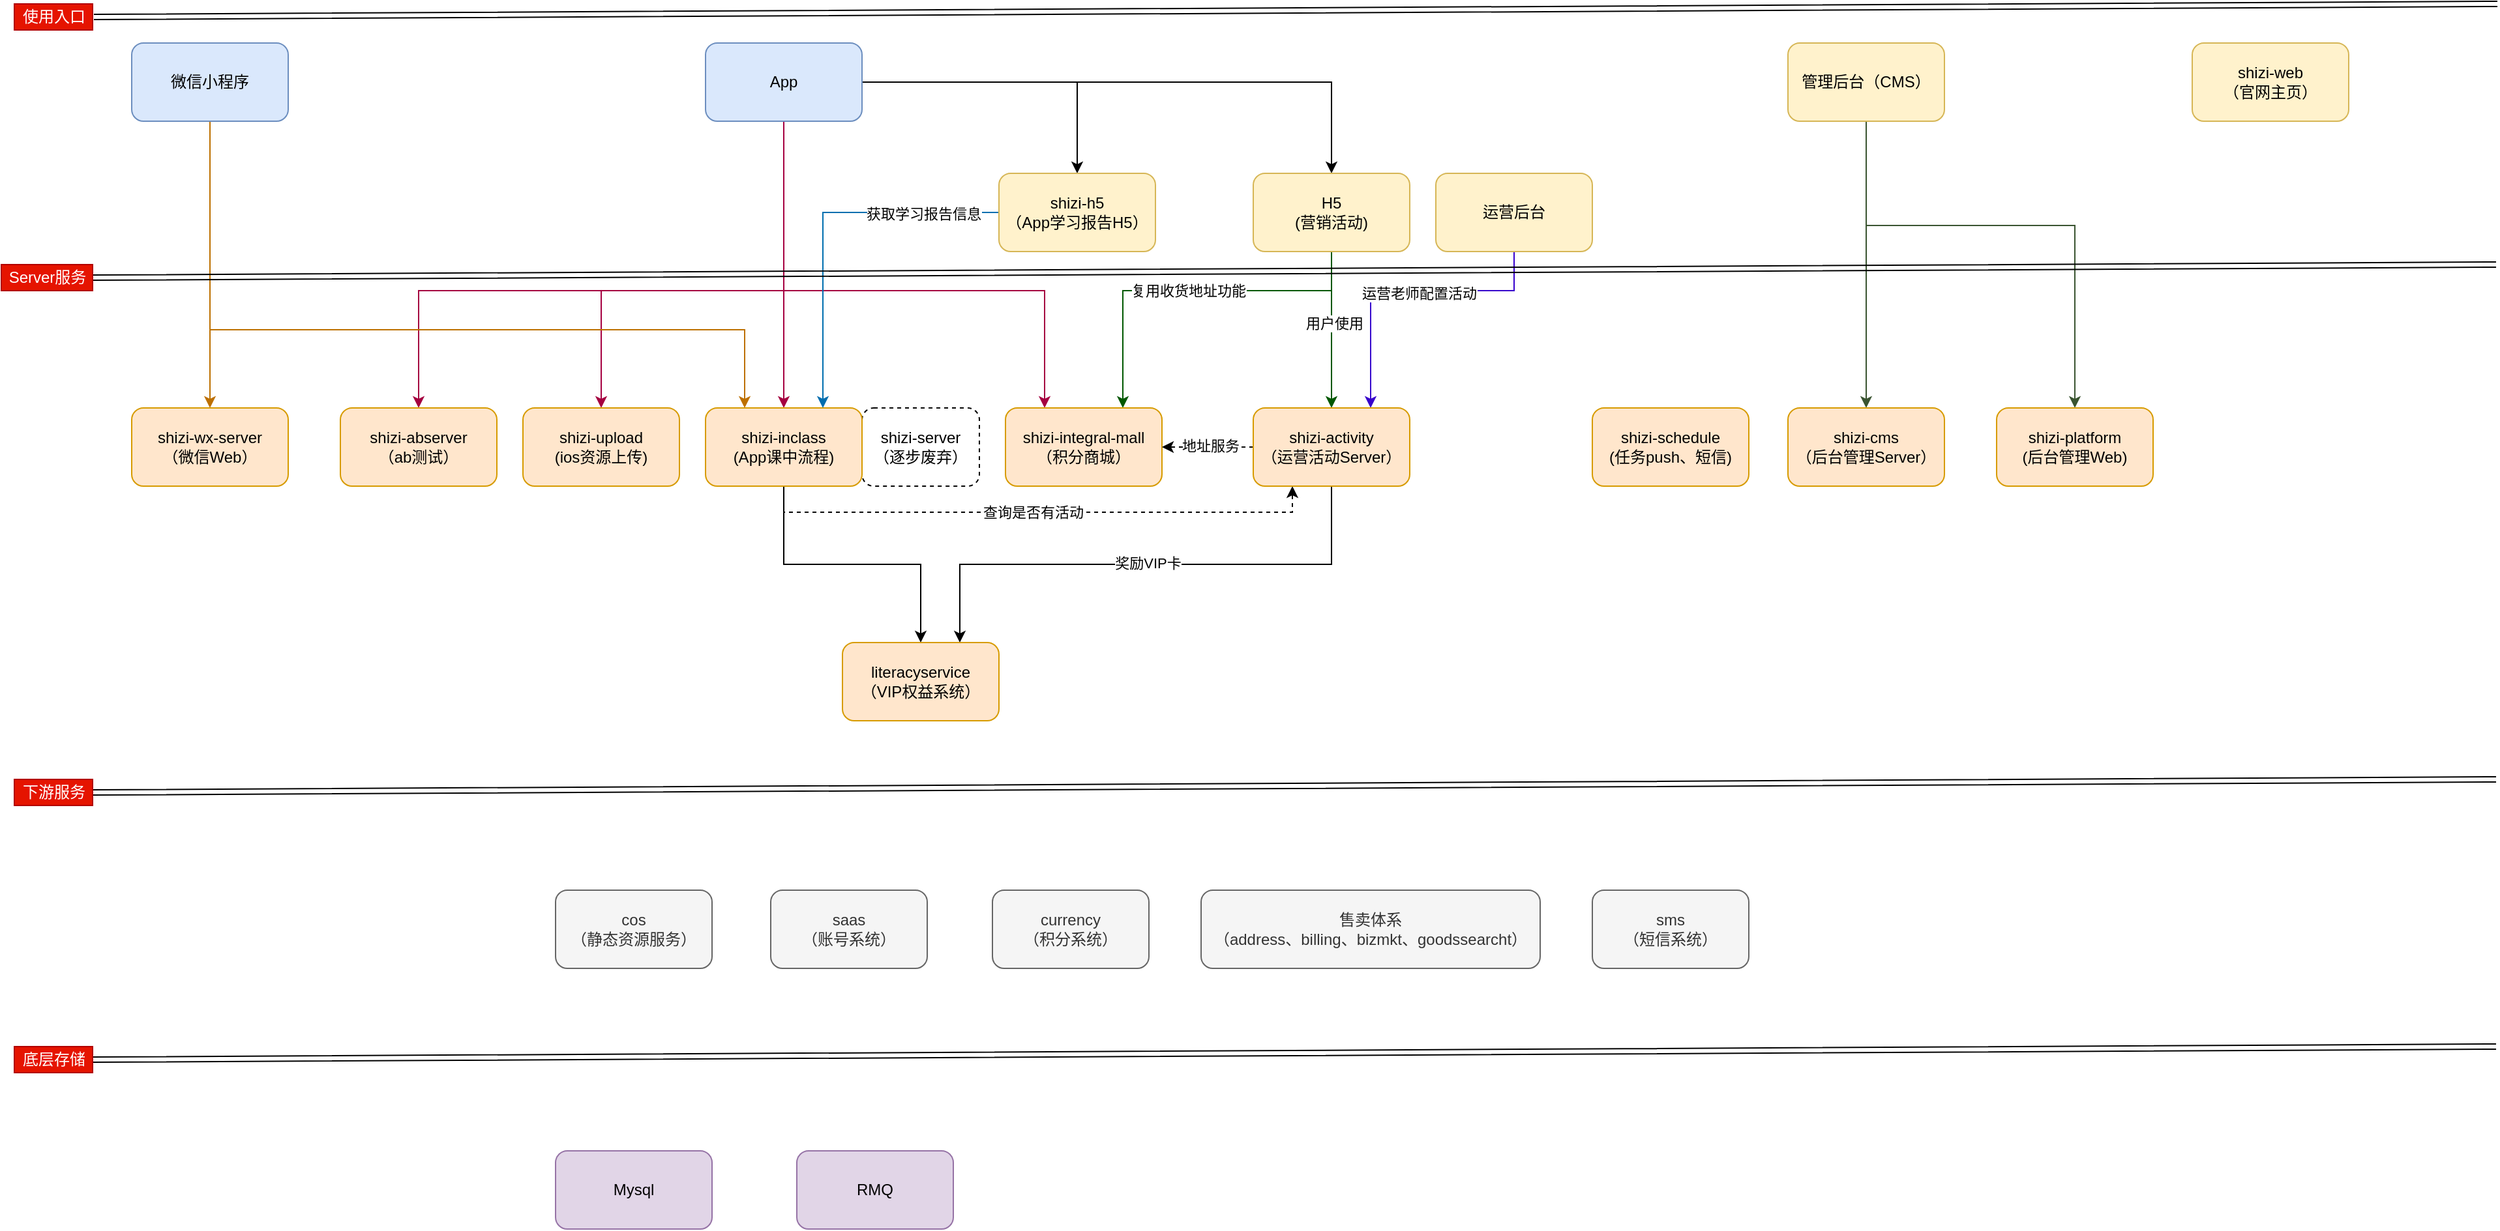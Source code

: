 <mxfile version="14.7.0" type="github">
  <diagram id="SWRy2boj0B9asELiRcfk" name="Page-1">
    <mxGraphModel dx="2125" dy="1977" grid="1" gridSize="10" guides="1" tooltips="1" connect="1" arrows="1" fold="1" page="1" pageScale="1" pageWidth="827" pageHeight="1169" math="0" shadow="0">
      <root>
        <mxCell id="0" />
        <mxCell id="1" parent="0" />
        <mxCell id="fdSkNPlMsXK7n2FcaERr-7" style="edgeStyle=orthogonalEdgeStyle;rounded=0;orthogonalLoop=1;jettySize=auto;html=1;entryX=0.5;entryY=0;entryDx=0;entryDy=0;fillColor=#d80073;strokeColor=#A50040;" parent="1" source="fdSkNPlMsXK7n2FcaERr-1" target="fdSkNPlMsXK7n2FcaERr-6" edge="1">
          <mxGeometry relative="1" as="geometry" />
        </mxCell>
        <mxCell id="fdSkNPlMsXK7n2FcaERr-10" style="rounded=0;orthogonalLoop=1;jettySize=auto;html=1;entryX=0.25;entryY=0;entryDx=0;entryDy=0;edgeStyle=orthogonalEdgeStyle;fillColor=#d80073;strokeColor=#A50040;" parent="1" source="fdSkNPlMsXK7n2FcaERr-1" target="fdSkNPlMsXK7n2FcaERr-8" edge="1">
          <mxGeometry relative="1" as="geometry">
            <Array as="points">
              <mxPoint x="230" y="200" />
              <mxPoint x="430" y="200" />
            </Array>
          </mxGeometry>
        </mxCell>
        <mxCell id="fdSkNPlMsXK7n2FcaERr-44" style="edgeStyle=orthogonalEdgeStyle;rounded=0;orthogonalLoop=1;jettySize=auto;html=1;entryX=0.5;entryY=0;entryDx=0;entryDy=0;" parent="1" source="fdSkNPlMsXK7n2FcaERr-1" target="fdSkNPlMsXK7n2FcaERr-37" edge="1">
          <mxGeometry relative="1" as="geometry" />
        </mxCell>
        <mxCell id="fdSkNPlMsXK7n2FcaERr-45" style="edgeStyle=orthogonalEdgeStyle;rounded=0;orthogonalLoop=1;jettySize=auto;html=1;entryX=0.5;entryY=0;entryDx=0;entryDy=0;" parent="1" source="fdSkNPlMsXK7n2FcaERr-1" target="fdSkNPlMsXK7n2FcaERr-2" edge="1">
          <mxGeometry relative="1" as="geometry" />
        </mxCell>
        <mxCell id="fdSkNPlMsXK7n2FcaERr-48" style="edgeStyle=orthogonalEdgeStyle;rounded=0;orthogonalLoop=1;jettySize=auto;html=1;entryX=0.5;entryY=0;entryDx=0;entryDy=0;fillColor=#d80073;strokeColor=#A50040;" parent="1" source="fdSkNPlMsXK7n2FcaERr-1" target="fdSkNPlMsXK7n2FcaERr-39" edge="1">
          <mxGeometry relative="1" as="geometry">
            <Array as="points">
              <mxPoint x="230" y="200" />
              <mxPoint x="-50" y="200" />
            </Array>
          </mxGeometry>
        </mxCell>
        <mxCell id="fdSkNPlMsXK7n2FcaERr-49" style="edgeStyle=orthogonalEdgeStyle;rounded=0;orthogonalLoop=1;jettySize=auto;html=1;fillColor=#d80073;strokeColor=#A50040;" parent="1" source="fdSkNPlMsXK7n2FcaERr-1" target="fdSkNPlMsXK7n2FcaERr-38" edge="1">
          <mxGeometry relative="1" as="geometry">
            <Array as="points">
              <mxPoint x="230" y="200" />
              <mxPoint x="90" y="200" />
            </Array>
          </mxGeometry>
        </mxCell>
        <mxCell id="fdSkNPlMsXK7n2FcaERr-1" value="App" style="rounded=1;whiteSpace=wrap;html=1;fillColor=#dae8fc;strokeColor=#6c8ebf;" parent="1" vertex="1">
          <mxGeometry x="170" y="10" width="120" height="60" as="geometry" />
        </mxCell>
        <mxCell id="fdSkNPlMsXK7n2FcaERr-11" style="edgeStyle=none;rounded=0;orthogonalLoop=1;jettySize=auto;html=1;entryX=0.5;entryY=0;entryDx=0;entryDy=0;fillColor=#008a00;strokeColor=#005700;" parent="1" source="fdSkNPlMsXK7n2FcaERr-2" target="fdSkNPlMsXK7n2FcaERr-9" edge="1">
          <mxGeometry relative="1" as="geometry" />
        </mxCell>
        <mxCell id="fdSkNPlMsXK7n2FcaERr-13" value="用户使用" style="edgeLabel;html=1;align=center;verticalAlign=middle;resizable=0;points=[];" parent="fdSkNPlMsXK7n2FcaERr-11" vertex="1" connectable="0">
          <mxGeometry x="-0.085" y="2" relative="1" as="geometry">
            <mxPoint as="offset" />
          </mxGeometry>
        </mxCell>
        <mxCell id="fdSkNPlMsXK7n2FcaERr-19" style="edgeStyle=orthogonalEdgeStyle;rounded=0;orthogonalLoop=1;jettySize=auto;html=1;entryX=0.75;entryY=0;entryDx=0;entryDy=0;fillColor=#008a00;strokeColor=#005700;" parent="1" source="fdSkNPlMsXK7n2FcaERr-2" target="fdSkNPlMsXK7n2FcaERr-8" edge="1">
          <mxGeometry relative="1" as="geometry">
            <Array as="points">
              <mxPoint x="650" y="200" />
              <mxPoint x="490" y="200" />
            </Array>
          </mxGeometry>
        </mxCell>
        <mxCell id="fdSkNPlMsXK7n2FcaERr-20" value="复用收货地址功能" style="edgeLabel;html=1;align=center;verticalAlign=middle;resizable=0;points=[];" parent="fdSkNPlMsXK7n2FcaERr-19" vertex="1" connectable="0">
          <mxGeometry relative="1" as="geometry">
            <mxPoint as="offset" />
          </mxGeometry>
        </mxCell>
        <mxCell id="fdSkNPlMsXK7n2FcaERr-2" value="H5&lt;br&gt;(营销活动)" style="rounded=1;whiteSpace=wrap;html=1;fillColor=#fff2cc;strokeColor=#d6b656;" parent="1" vertex="1">
          <mxGeometry x="590" y="110" width="120" height="60" as="geometry" />
        </mxCell>
        <mxCell id="fdSkNPlMsXK7n2FcaERr-12" style="edgeStyle=orthogonalEdgeStyle;rounded=0;orthogonalLoop=1;jettySize=auto;html=1;entryX=0.75;entryY=0;entryDx=0;entryDy=0;entryPerimeter=0;fillColor=#6a00ff;strokeColor=#3700CC;" parent="1" source="fdSkNPlMsXK7n2FcaERr-3" target="fdSkNPlMsXK7n2FcaERr-9" edge="1">
          <mxGeometry relative="1" as="geometry">
            <Array as="points">
              <mxPoint x="790" y="200" />
              <mxPoint x="680" y="200" />
            </Array>
          </mxGeometry>
        </mxCell>
        <mxCell id="fdSkNPlMsXK7n2FcaERr-14" value="运营老师配置活动" style="edgeLabel;html=1;align=center;verticalAlign=middle;resizable=0;points=[];" parent="fdSkNPlMsXK7n2FcaERr-12" vertex="1" connectable="0">
          <mxGeometry x="-0.102" y="2" relative="1" as="geometry">
            <mxPoint as="offset" />
          </mxGeometry>
        </mxCell>
        <mxCell id="fdSkNPlMsXK7n2FcaERr-3" value="运营后台" style="rounded=1;whiteSpace=wrap;html=1;fillColor=#fff2cc;strokeColor=#d6b656;" parent="1" vertex="1">
          <mxGeometry x="730" y="110" width="120" height="60" as="geometry" />
        </mxCell>
        <mxCell id="fdSkNPlMsXK7n2FcaERr-50" style="edgeStyle=orthogonalEdgeStyle;rounded=0;orthogonalLoop=1;jettySize=auto;html=1;fillColor=#6d8764;strokeColor=#3A5431;" parent="1" source="fdSkNPlMsXK7n2FcaERr-4" target="fdSkNPlMsXK7n2FcaERr-30" edge="1">
          <mxGeometry relative="1" as="geometry" />
        </mxCell>
        <mxCell id="fdSkNPlMsXK7n2FcaERr-51" style="edgeStyle=orthogonalEdgeStyle;rounded=0;orthogonalLoop=1;jettySize=auto;html=1;fillColor=#6d8764;strokeColor=#3A5431;" parent="1" source="fdSkNPlMsXK7n2FcaERr-4" target="fdSkNPlMsXK7n2FcaERr-31" edge="1">
          <mxGeometry relative="1" as="geometry">
            <Array as="points">
              <mxPoint x="1060" y="150" />
              <mxPoint x="1220" y="150" />
            </Array>
          </mxGeometry>
        </mxCell>
        <mxCell id="fdSkNPlMsXK7n2FcaERr-4" value="管理后台（CMS）" style="rounded=1;whiteSpace=wrap;html=1;fillColor=#fff2cc;strokeColor=#d6b656;" parent="1" vertex="1">
          <mxGeometry x="1000" y="10" width="120" height="60" as="geometry" />
        </mxCell>
        <mxCell id="fdSkNPlMsXK7n2FcaERr-5" value="shizi-server&lt;br&gt;（逐步废弃）" style="rounded=1;whiteSpace=wrap;html=1;dashed=1;" parent="1" vertex="1">
          <mxGeometry x="290" y="290" width="90" height="60" as="geometry" />
        </mxCell>
        <mxCell id="fdSkNPlMsXK7n2FcaERr-21" style="edgeStyle=orthogonalEdgeStyle;rounded=0;orthogonalLoop=1;jettySize=auto;html=1;entryX=0.5;entryY=0;entryDx=0;entryDy=0;" parent="1" source="fdSkNPlMsXK7n2FcaERr-6" target="fdSkNPlMsXK7n2FcaERr-15" edge="1">
          <mxGeometry relative="1" as="geometry" />
        </mxCell>
        <mxCell id="fdSkNPlMsXK7n2FcaERr-63" style="edgeStyle=orthogonalEdgeStyle;rounded=0;orthogonalLoop=1;jettySize=auto;html=1;entryX=0.25;entryY=1;entryDx=0;entryDy=0;dashed=1;" parent="1" source="fdSkNPlMsXK7n2FcaERr-6" target="fdSkNPlMsXK7n2FcaERr-9" edge="1">
          <mxGeometry relative="1" as="geometry">
            <Array as="points">
              <mxPoint x="230" y="370" />
              <mxPoint x="620" y="370" />
            </Array>
          </mxGeometry>
        </mxCell>
        <mxCell id="fdSkNPlMsXK7n2FcaERr-64" value="查询是否有活动" style="edgeLabel;html=1;align=center;verticalAlign=middle;resizable=0;points=[];" parent="fdSkNPlMsXK7n2FcaERr-63" vertex="1" connectable="0">
          <mxGeometry x="-0.019" relative="1" as="geometry">
            <mxPoint as="offset" />
          </mxGeometry>
        </mxCell>
        <mxCell id="fdSkNPlMsXK7n2FcaERr-6" value="shizi-inclass&lt;br&gt;(App课中流程)" style="rounded=1;whiteSpace=wrap;html=1;fillColor=#ffe6cc;strokeColor=#d79b00;" parent="1" vertex="1">
          <mxGeometry x="170" y="290" width="120" height="60" as="geometry" />
        </mxCell>
        <mxCell id="fdSkNPlMsXK7n2FcaERr-8" value="shizi-integral-mall&lt;br&gt;（积分商城）" style="rounded=1;whiteSpace=wrap;html=1;fillColor=#ffe6cc;strokeColor=#d79b00;" parent="1" vertex="1">
          <mxGeometry x="400" y="290" width="120" height="60" as="geometry" />
        </mxCell>
        <mxCell id="fdSkNPlMsXK7n2FcaERr-22" style="edgeStyle=orthogonalEdgeStyle;rounded=0;orthogonalLoop=1;jettySize=auto;html=1;entryX=0.75;entryY=0;entryDx=0;entryDy=0;" parent="1" source="fdSkNPlMsXK7n2FcaERr-9" target="fdSkNPlMsXK7n2FcaERr-15" edge="1">
          <mxGeometry relative="1" as="geometry">
            <Array as="points">
              <mxPoint x="650" y="410" />
              <mxPoint x="365" y="410" />
            </Array>
          </mxGeometry>
        </mxCell>
        <mxCell id="fdSkNPlMsXK7n2FcaERr-23" value="奖励VIP卡" style="edgeLabel;html=1;align=center;verticalAlign=middle;resizable=0;points=[];" parent="fdSkNPlMsXK7n2FcaERr-22" vertex="1" connectable="0">
          <mxGeometry x="-0.008" y="-1" relative="1" as="geometry">
            <mxPoint as="offset" />
          </mxGeometry>
        </mxCell>
        <mxCell id="fdSkNPlMsXK7n2FcaERr-61" style="edgeStyle=orthogonalEdgeStyle;rounded=0;orthogonalLoop=1;jettySize=auto;html=1;entryX=1;entryY=0.5;entryDx=0;entryDy=0;dashed=1;" parent="1" source="fdSkNPlMsXK7n2FcaERr-9" target="fdSkNPlMsXK7n2FcaERr-8" edge="1">
          <mxGeometry relative="1" as="geometry" />
        </mxCell>
        <mxCell id="fdSkNPlMsXK7n2FcaERr-62" value="地址服务" style="edgeLabel;html=1;align=center;verticalAlign=middle;resizable=0;points=[];" parent="fdSkNPlMsXK7n2FcaERr-61" vertex="1" connectable="0">
          <mxGeometry x="-0.057" y="-1" relative="1" as="geometry">
            <mxPoint as="offset" />
          </mxGeometry>
        </mxCell>
        <mxCell id="fdSkNPlMsXK7n2FcaERr-9" value="shizi-activity&lt;br&gt;（运营活动Server）" style="rounded=1;whiteSpace=wrap;html=1;fillColor=#ffe6cc;strokeColor=#d79b00;" parent="1" vertex="1">
          <mxGeometry x="590" y="290" width="120" height="60" as="geometry" />
        </mxCell>
        <mxCell id="fdSkNPlMsXK7n2FcaERr-15" value="literacyservice&lt;br&gt;（VIP权益系统）" style="rounded=1;whiteSpace=wrap;html=1;fillColor=#ffe6cc;strokeColor=#d79b00;" parent="1" vertex="1">
          <mxGeometry x="275" y="470" width="120" height="60" as="geometry" />
        </mxCell>
        <mxCell id="fdSkNPlMsXK7n2FcaERr-24" value="cos&lt;br&gt;（静态资源服务）" style="rounded=1;whiteSpace=wrap;html=1;fillColor=#f5f5f5;strokeColor=#666666;fontColor=#333333;" parent="1" vertex="1">
          <mxGeometry x="55" y="660" width="120" height="60" as="geometry" />
        </mxCell>
        <mxCell id="fdSkNPlMsXK7n2FcaERr-25" value="saas&lt;br&gt;（账号系统）" style="rounded=1;whiteSpace=wrap;html=1;fillColor=#f5f5f5;strokeColor=#666666;fontColor=#333333;" parent="1" vertex="1">
          <mxGeometry x="220" y="660" width="120" height="60" as="geometry" />
        </mxCell>
        <mxCell id="fdSkNPlMsXK7n2FcaERr-26" value="sms&lt;br&gt;（短信系统）" style="rounded=1;whiteSpace=wrap;html=1;fillColor=#f5f5f5;strokeColor=#666666;fontColor=#333333;" parent="1" vertex="1">
          <mxGeometry x="850" y="660" width="120" height="60" as="geometry" />
        </mxCell>
        <mxCell id="fdSkNPlMsXK7n2FcaERr-27" value="售卖体系&lt;br&gt;（address、billing、bizmkt、goodssearcht）" style="rounded=1;whiteSpace=wrap;html=1;fillColor=#f5f5f5;strokeColor=#666666;fontColor=#333333;" parent="1" vertex="1">
          <mxGeometry x="550" y="660" width="260" height="60" as="geometry" />
        </mxCell>
        <mxCell id="fdSkNPlMsXK7n2FcaERr-29" value="&lt;span&gt;currency&lt;br&gt;（积分系统）&lt;br&gt;&lt;/span&gt;" style="rounded=1;whiteSpace=wrap;html=1;fillColor=#f5f5f5;strokeColor=#666666;fontColor=#333333;" parent="1" vertex="1">
          <mxGeometry x="390" y="660" width="120" height="60" as="geometry" />
        </mxCell>
        <mxCell id="fdSkNPlMsXK7n2FcaERr-30" value="shizi-cms&lt;br&gt;（后台管理Server）" style="rounded=1;whiteSpace=wrap;html=1;fillColor=#ffe6cc;strokeColor=#d79b00;" parent="1" vertex="1">
          <mxGeometry x="1000" y="290" width="120" height="60" as="geometry" />
        </mxCell>
        <mxCell id="fdSkNPlMsXK7n2FcaERr-31" value="shizi-platform&lt;br&gt;(后台管理Web)" style="rounded=1;whiteSpace=wrap;html=1;fillColor=#ffe6cc;strokeColor=#d79b00;" parent="1" vertex="1">
          <mxGeometry x="1160" y="290" width="120" height="60" as="geometry" />
        </mxCell>
        <mxCell id="fdSkNPlMsXK7n2FcaERr-32" value="shizi-wx-server&lt;br&gt;（微信Web）" style="rounded=1;whiteSpace=wrap;html=1;fillColor=#ffe6cc;strokeColor=#d79b00;" parent="1" vertex="1">
          <mxGeometry x="-270" y="290" width="120" height="60" as="geometry" />
        </mxCell>
        <mxCell id="fdSkNPlMsXK7n2FcaERr-35" style="edgeStyle=none;rounded=0;orthogonalLoop=1;jettySize=auto;html=1;entryX=0.5;entryY=0;entryDx=0;entryDy=0;fillColor=#f0a30a;strokeColor=#BD7000;" parent="1" source="fdSkNPlMsXK7n2FcaERr-33" target="fdSkNPlMsXK7n2FcaERr-32" edge="1">
          <mxGeometry relative="1" as="geometry" />
        </mxCell>
        <mxCell id="fdSkNPlMsXK7n2FcaERr-36" style="edgeStyle=orthogonalEdgeStyle;rounded=0;orthogonalLoop=1;jettySize=auto;html=1;entryX=0.25;entryY=0;entryDx=0;entryDy=0;fillColor=#f0a30a;strokeColor=#BD7000;" parent="1" source="fdSkNPlMsXK7n2FcaERr-33" target="fdSkNPlMsXK7n2FcaERr-6" edge="1">
          <mxGeometry relative="1" as="geometry">
            <Array as="points">
              <mxPoint x="-210" y="230" />
              <mxPoint x="200" y="230" />
            </Array>
          </mxGeometry>
        </mxCell>
        <mxCell id="fdSkNPlMsXK7n2FcaERr-33" value="微信小程序" style="rounded=1;whiteSpace=wrap;html=1;fillColor=#dae8fc;strokeColor=#6c8ebf;" parent="1" vertex="1">
          <mxGeometry x="-270" y="10" width="120" height="60" as="geometry" />
        </mxCell>
        <mxCell id="fdSkNPlMsXK7n2FcaERr-46" value="" style="edgeStyle=orthogonalEdgeStyle;rounded=0;orthogonalLoop=1;jettySize=auto;html=1;entryX=0.75;entryY=0;entryDx=0;entryDy=0;fillColor=#1ba1e2;strokeColor=#006EAF;" parent="1" source="fdSkNPlMsXK7n2FcaERr-37" target="fdSkNPlMsXK7n2FcaERr-6" edge="1">
          <mxGeometry relative="1" as="geometry">
            <mxPoint x="230" y="290" as="targetPoint" />
          </mxGeometry>
        </mxCell>
        <mxCell id="fdSkNPlMsXK7n2FcaERr-47" value="获取学习报告信息" style="edgeLabel;html=1;align=center;verticalAlign=middle;resizable=0;points=[];" parent="fdSkNPlMsXK7n2FcaERr-46" vertex="1" connectable="0">
          <mxGeometry x="-0.593" y="1" relative="1" as="geometry">
            <mxPoint as="offset" />
          </mxGeometry>
        </mxCell>
        <mxCell id="fdSkNPlMsXK7n2FcaERr-37" value="shizi-h5&lt;br&gt;（App学习报告H5）" style="rounded=1;whiteSpace=wrap;html=1;fillColor=#fff2cc;strokeColor=#d6b656;" parent="1" vertex="1">
          <mxGeometry x="395" y="110" width="120" height="60" as="geometry" />
        </mxCell>
        <mxCell id="fdSkNPlMsXK7n2FcaERr-38" value="shizi-upload&lt;br&gt;(ios资源上传)" style="rounded=1;whiteSpace=wrap;html=1;fillColor=#ffe6cc;strokeColor=#d79b00;" parent="1" vertex="1">
          <mxGeometry x="30" y="290" width="120" height="60" as="geometry" />
        </mxCell>
        <mxCell id="fdSkNPlMsXK7n2FcaERr-39" value="shizi-abserver&lt;br&gt;（ab测试）" style="rounded=1;whiteSpace=wrap;html=1;fillColor=#ffe6cc;strokeColor=#d79b00;" parent="1" vertex="1">
          <mxGeometry x="-110" y="290" width="120" height="60" as="geometry" />
        </mxCell>
        <mxCell id="fdSkNPlMsXK7n2FcaERr-40" value="shizi-schedule&lt;br&gt;(任务push、短信)" style="rounded=1;whiteSpace=wrap;html=1;fillColor=#ffe6cc;strokeColor=#d79b00;" parent="1" vertex="1">
          <mxGeometry x="850" y="290" width="120" height="60" as="geometry" />
        </mxCell>
        <mxCell id="fdSkNPlMsXK7n2FcaERr-41" value="shizi-web&lt;br&gt;（官网主页）" style="rounded=1;whiteSpace=wrap;html=1;fillColor=#fff2cc;strokeColor=#d6b656;" parent="1" vertex="1">
          <mxGeometry x="1310" y="10" width="120" height="60" as="geometry" />
        </mxCell>
        <mxCell id="fdSkNPlMsXK7n2FcaERr-52" value="Mysql" style="rounded=1;whiteSpace=wrap;html=1;fillColor=#e1d5e7;strokeColor=#9673a6;" parent="1" vertex="1">
          <mxGeometry x="55" y="860" width="120" height="60" as="geometry" />
        </mxCell>
        <mxCell id="fdSkNPlMsXK7n2FcaERr-53" value="RMQ" style="rounded=1;whiteSpace=wrap;html=1;fillColor=#e1d5e7;strokeColor=#9673a6;" parent="1" vertex="1">
          <mxGeometry x="240" y="860" width="120" height="60" as="geometry" />
        </mxCell>
        <mxCell id="fdSkNPlMsXK7n2FcaERr-54" value="" style="shape=link;html=1;" parent="1" edge="1">
          <mxGeometry width="100" relative="1" as="geometry">
            <mxPoint x="-300" y="790" as="sourcePoint" />
            <mxPoint x="1543" y="780" as="targetPoint" />
            <Array as="points">
              <mxPoint x="-300" y="790" />
            </Array>
          </mxGeometry>
        </mxCell>
        <mxCell id="fdSkNPlMsXK7n2FcaERr-55" value="" style="shape=link;html=1;" parent="1" edge="1">
          <mxGeometry width="100" relative="1" as="geometry">
            <mxPoint x="-300" y="585" as="sourcePoint" />
            <mxPoint x="1543" y="575" as="targetPoint" />
            <Array as="points">
              <mxPoint x="-300" y="585" />
            </Array>
          </mxGeometry>
        </mxCell>
        <mxCell id="fdSkNPlMsXK7n2FcaERr-56" value="" style="shape=link;html=1;" parent="1" edge="1">
          <mxGeometry width="100" relative="1" as="geometry">
            <mxPoint x="-300" y="190" as="sourcePoint" />
            <mxPoint x="1543" y="180" as="targetPoint" />
            <Array as="points">
              <mxPoint x="-300" y="190" />
            </Array>
          </mxGeometry>
        </mxCell>
        <mxCell id="fdSkNPlMsXK7n2FcaERr-57" value="使用入口" style="text;html=1;align=center;verticalAlign=middle;resizable=0;points=[];autosize=1;strokeColor=#B20000;fillColor=#e51400;fontColor=#ffffff;" parent="1" vertex="1">
          <mxGeometry x="-360" y="-20" width="60" height="20" as="geometry" />
        </mxCell>
        <mxCell id="fdSkNPlMsXK7n2FcaERr-58" value="Server服务" style="text;html=1;align=center;verticalAlign=middle;resizable=0;points=[];autosize=1;strokeColor=#B20000;fillColor=#e51400;fontColor=#ffffff;" parent="1" vertex="1">
          <mxGeometry x="-370" y="180" width="70" height="20" as="geometry" />
        </mxCell>
        <mxCell id="fdSkNPlMsXK7n2FcaERr-59" value="下游服务" style="text;html=1;align=center;verticalAlign=middle;resizable=0;points=[];autosize=1;strokeColor=#B20000;fillColor=#e51400;fontColor=#ffffff;" parent="1" vertex="1">
          <mxGeometry x="-360" y="575" width="60" height="20" as="geometry" />
        </mxCell>
        <mxCell id="fdSkNPlMsXK7n2FcaERr-60" value="底层存储" style="text;html=1;align=center;verticalAlign=middle;resizable=0;points=[];autosize=1;strokeColor=#B20000;fillColor=#e51400;fontColor=#ffffff;" parent="1" vertex="1">
          <mxGeometry x="-360" y="780" width="60" height="20" as="geometry" />
        </mxCell>
        <mxCell id="lAK82eUdMD_SjMhzelaD-1" value="" style="shape=link;html=1;" edge="1" parent="1">
          <mxGeometry width="100" relative="1" as="geometry">
            <mxPoint x="-299" y="-10" as="sourcePoint" />
            <mxPoint x="1544" y="-20" as="targetPoint" />
            <Array as="points">
              <mxPoint x="-299" y="-10" />
            </Array>
          </mxGeometry>
        </mxCell>
      </root>
    </mxGraphModel>
  </diagram>
</mxfile>
